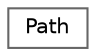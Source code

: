 digraph "Graphical Class Hierarchy"
{
 // LATEX_PDF_SIZE
  bgcolor="transparent";
  edge [fontname=Helvetica,fontsize=10,labelfontname=Helvetica,labelfontsize=10];
  node [fontname=Helvetica,fontsize=10,shape=box,height=0.2,width=0.4];
  rankdir="LR";
  Node0 [id="Node000000",label="Path",height=0.2,width=0.4,color="grey40", fillcolor="white", style="filled",URL="$class_path.html",tooltip="Object used to hold the complete path of a giver folder."];
}
